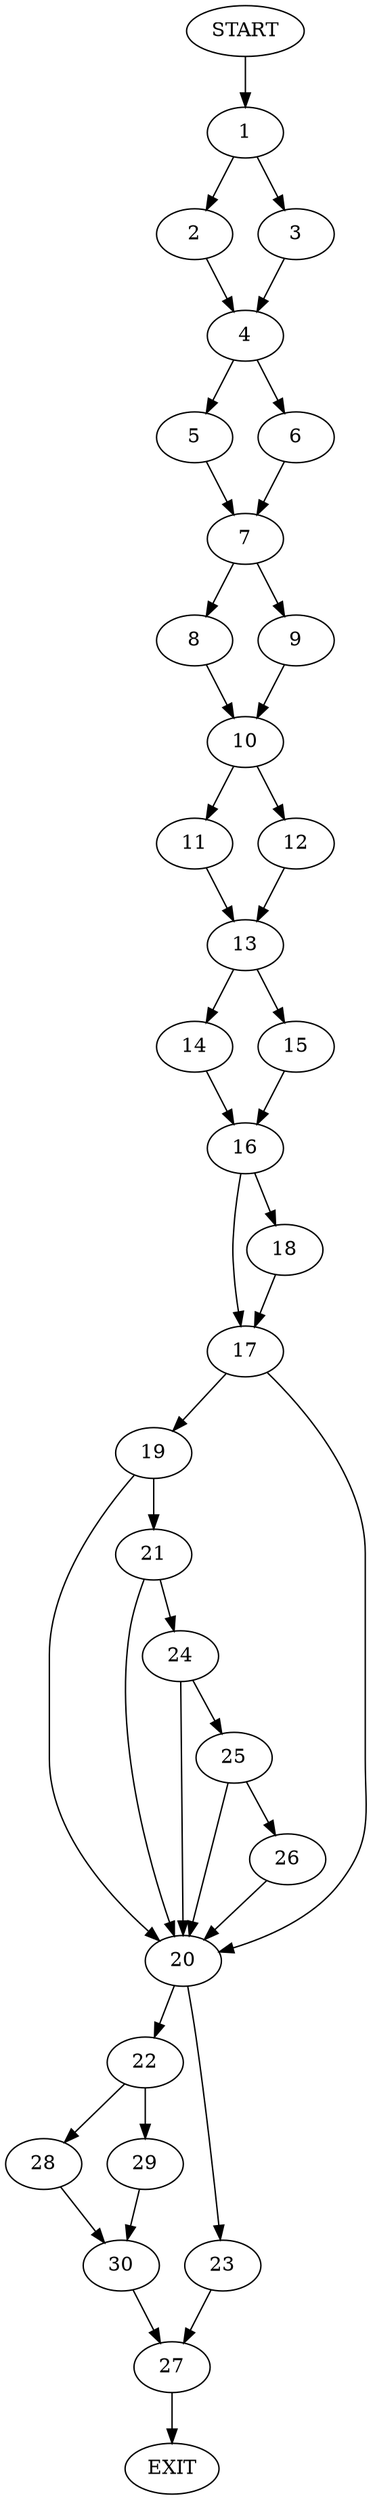 digraph {
0 [label="START"]
31 [label="EXIT"]
0 -> 1
1 -> 2
1 -> 3
3 -> 4
2 -> 4
4 -> 5
4 -> 6
5 -> 7
6 -> 7
7 -> 8
7 -> 9
8 -> 10
9 -> 10
10 -> 11
10 -> 12
12 -> 13
11 -> 13
13 -> 14
13 -> 15
14 -> 16
15 -> 16
16 -> 17
16 -> 18
17 -> 19
17 -> 20
18 -> 17
19 -> 21
19 -> 20
20 -> 22
20 -> 23
21 -> 24
21 -> 20
24 -> 25
24 -> 20
25 -> 26
25 -> 20
26 -> 20
23 -> 27
22 -> 28
22 -> 29
28 -> 30
29 -> 30
30 -> 27
27 -> 31
}
